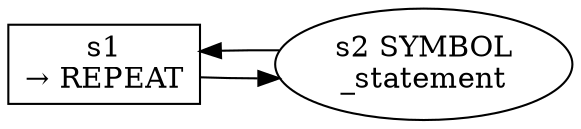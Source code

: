 
  digraph source_file {
  
    rankdir=LR;
  
    s1 [label="s1\n&rarr; REPEAT", shape=record, fixedsize=false, peripheries=1];
  s2 [label="s2 SYMBOL\n_statement" href="rust-grammar.json._statement.dot.svg"];
  s1 -> s2 [];
  s2 -> s1 [];
  
  }
  